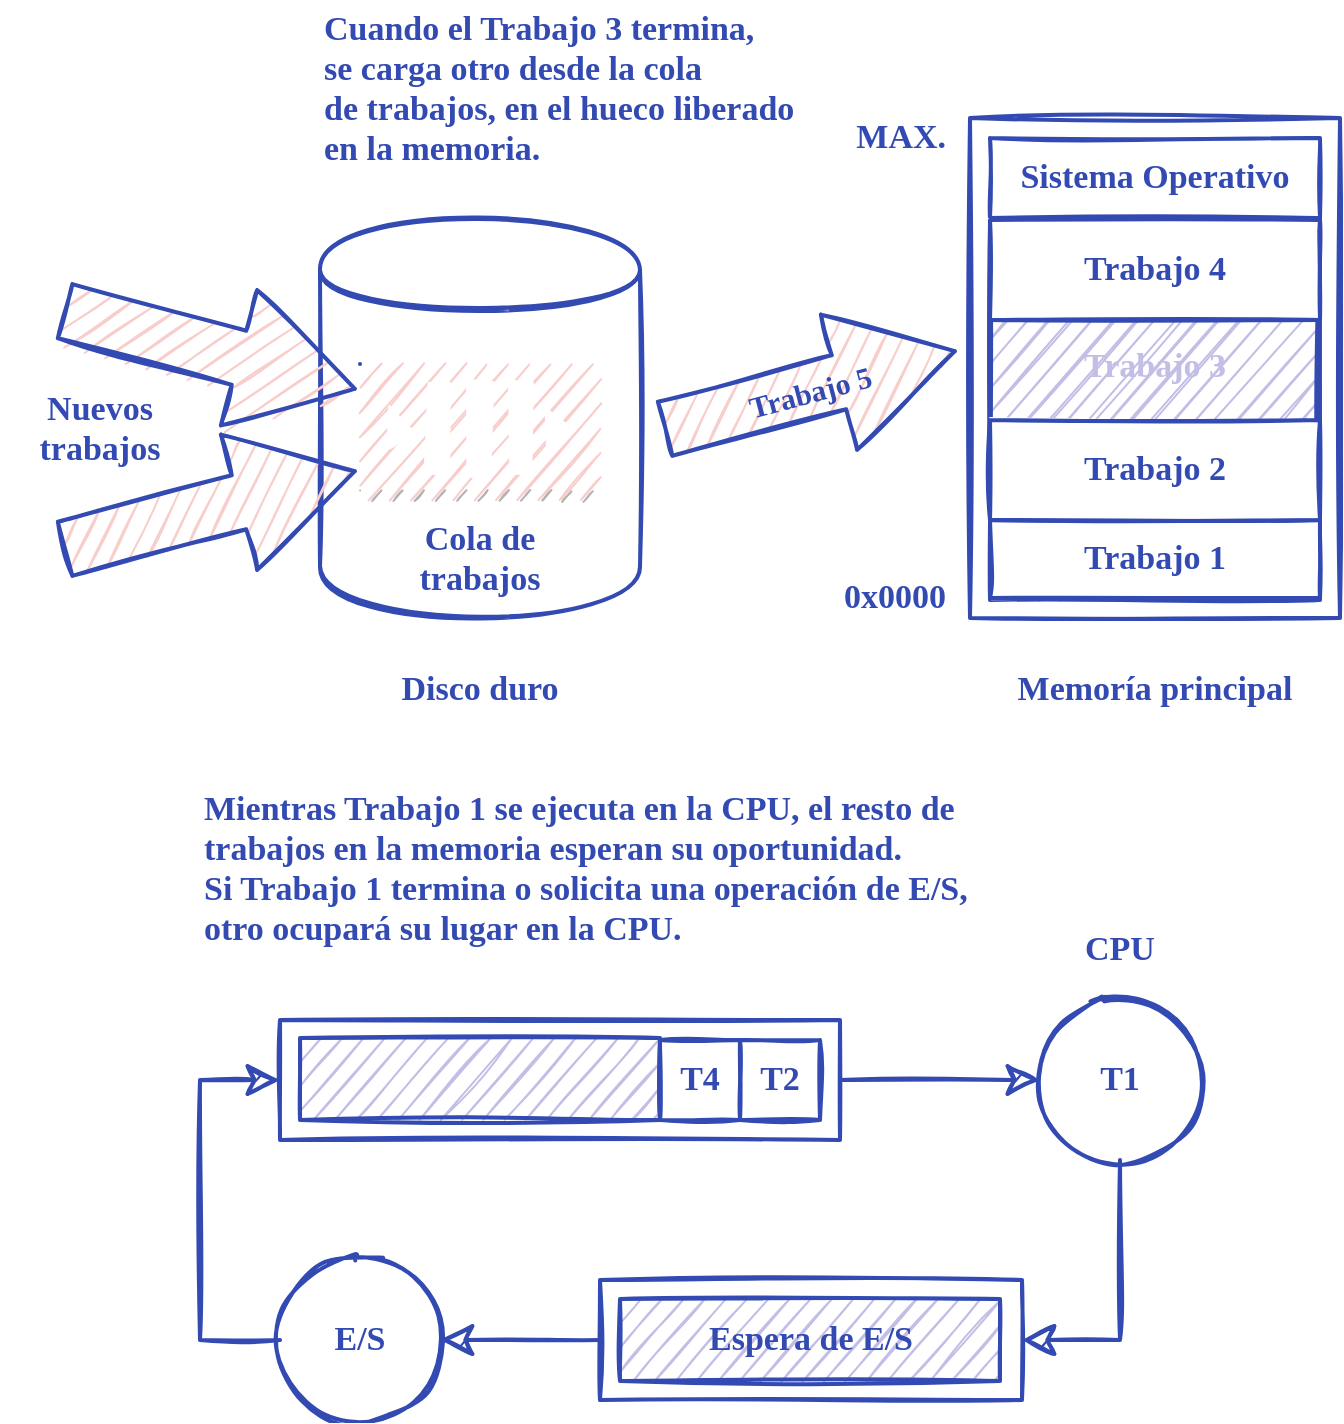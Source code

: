<mxfile version="15.3.0" type="google"><diagram id="akEowiJKr_ScigKzrRVM" name="Page-1"><mxGraphModel dx="1502" dy="1162" grid="1" gridSize="10" guides="1" tooltips="1" connect="1" arrows="1" fold="1" page="1" pageScale="1" pageWidth="689" pageHeight="517" math="0" shadow="0"><root><mxCell id="0"/><mxCell id="1" parent="0"/><mxCell id="vI9STG7ILOoUQgtM3d3V-52" value="" style="rounded=0;shadow=0;sketch=1;strokeWidth=2;fontFamily=Ink Free;fontSize=17;spacing=20;strokeColor=#324AB2;fontColor=#324AB2;fillColor=#C2BEE6;fontSource=https%3A%2F%2Full-esit-sistemas-operativos.github.io%2Fssoo-apuntes%2Ffonts%2FInkFree.woff;fontStyle=1;spacingBottom=5;" parent="1" vertex="1"><mxGeometry x="1690" y="699.5" width="190" height="41" as="geometry"/></mxCell><mxCell id="x2d5_n1oX765ovMaB82s-9" value="" style="rounded=0;shadow=0;sketch=1;strokeWidth=2;fillColor=none;fontFamily=Ink Free;fontSize=17;spacing=20;strokeColor=#324AB2;fontColor=#324AB2;spacingBottom=5;fontStyle=1" parent="1" vertex="1"><mxGeometry x="1865" y="109" width="185" height="250" as="geometry"/></mxCell><mxCell id="vI9STG7ILOoUQgtM3d3V-18" value="" style="rounded=0;shadow=0;sketch=1;strokeWidth=2;fontFamily=Ink Free;fontSize=17;spacing=20;strokeColor=#324AB2;fontColor=#324AB2;fillColor=#C2BEE6;fontSource=https%3A%2F%2Full-esit-sistemas-operativos.github.io%2Fssoo-apuntes%2Ffonts%2FInkFree.woff;fontStyle=1;spacingBottom=5;" parent="1" vertex="1"><mxGeometry x="1875" y="159" width="165" height="191" as="geometry"/></mxCell><mxCell id="x2d5_n1oX765ovMaB82s-6" value="Sistema Operativo" style="rounded=0;shadow=0;sketch=1;strokeWidth=2;fillColor=none;fontFamily=Ink Free;fontSize=17;spacing=20;strokeColor=#324AB2;fontColor=#324AB2;spacingBottom=5;fontStyle=1" parent="1" vertex="1"><mxGeometry x="1875" y="119" width="165" height="40" as="geometry"/></mxCell><mxCell id="x2d5_n1oX765ovMaB82s-7" value="Trabajo 1" style="rounded=0;shadow=0;sketch=1;strokeWidth=2;fillColor=default;fontFamily=Ink Free;fontSize=17;spacing=20;strokeColor=#324AB2;fontColor=#324AB2;spacingBottom=5;fontStyle=1" parent="1" vertex="1"><mxGeometry x="1875" y="310" width="165" height="39" as="geometry"/></mxCell><mxCell id="x2d5_n1oX765ovMaB82s-10" value="Trabajo 2" style="rounded=0;shadow=0;sketch=1;strokeWidth=2;fillColor=default;fontFamily=Ink Free;fontSize=17;spacing=20;strokeColor=#324AB2;fontColor=#324AB2;spacingBottom=5;fontStyle=1" parent="1" vertex="1"><mxGeometry x="1875" y="260" width="165" height="50" as="geometry"/></mxCell><mxCell id="x2d5_n1oX765ovMaB82s-12" value="Trabajo 4" style="rounded=0;shadow=0;sketch=1;strokeWidth=2;fillColor=default;fontFamily=Ink Free;fontSize=17;spacing=20;strokeColor=#324AB2;fontColor=#324AB2;spacingBottom=5;fontStyle=1" parent="1" vertex="1"><mxGeometry x="1875" y="160" width="165" height="50" as="geometry"/></mxCell><mxCell id="x2d5_n1oX765ovMaB82s-51" value="0x0000" style="text;strokeColor=none;fillColor=none;align=right;verticalAlign=middle;rounded=0;shadow=0;sketch=1;fontFamily=Ink Free;fontSize=17;fontStyle=1;spacingRight=10;fontColor=#324AB2;spacingBottom=5;" parent="1" vertex="1"><mxGeometry x="1790" y="339" width="75" height="20" as="geometry"/></mxCell><mxCell id="x2d5_n1oX765ovMaB82s-52" value="MAX." style="text;strokeColor=none;fillColor=none;align=right;verticalAlign=middle;rounded=0;shadow=0;sketch=1;fontFamily=Ink Free;fontSize=17;fontStyle=1;spacingRight=10;fontColor=#324AB2;spacingBottom=5;" parent="1" vertex="1"><mxGeometry x="1790" y="109" width="75" height="20" as="geometry"/></mxCell><mxCell id="vI9STG7ILOoUQgtM3d3V-3" value="" style="shape=datastore;whiteSpace=wrap;html=1;shadow=0;sketch=1;strokeColor=#324AB2;strokeWidth=2;" parent="1" vertex="1"><mxGeometry x="1540" y="159" width="160" height="200" as="geometry"/></mxCell><mxCell id="vI9STG7ILOoUQgtM3d3V-5" value="" style="outlineConnect=0;dashed=0;verticalLabelPosition=bottom;verticalAlign=top;align=center;shape=mxgraph.aws3.queue;fillColor=#F8CECC;gradientColor=none;shadow=0;sketch=1;strokeColor=#324AB2;strokeWidth=2;" parent="1" vertex="1"><mxGeometry x="1560" y="232" width="120" height="68" as="geometry"/></mxCell><mxCell id="vI9STG7ILOoUQgtM3d3V-8" value="Disco duro" style="text;align=center;verticalAlign=middle;rounded=0;shadow=0;sketch=1;fontFamily=Ink Free;fontSize=17;fontStyle=1;flipV=0;flipH=1;fontSource=https%3A%2F%2Full-esit-sistemas-operativos.github.io%2Fssoo-apuntes%2Ffonts%2FInkFree.woff;spacingBottom=5;fontColor=#324AB2;" parent="1" vertex="1"><mxGeometry x="1540" y="370" width="160" height="50" as="geometry"/></mxCell><mxCell id="vI9STG7ILOoUQgtM3d3V-9" value="Cola de&#10;trabajos" style="text;align=center;verticalAlign=middle;rounded=0;shadow=0;sketch=1;fontFamily=Ink Free;fontSize=17;fontStyle=1;flipV=0;flipH=1;fontSource=https%3A%2F%2Full-esit-sistemas-operativos.github.io%2Fssoo-apuntes%2Ffonts%2FInkFree.woff;spacingBottom=5;fontColor=#324AB2;" parent="1" vertex="1"><mxGeometry x="1560" y="310" width="120" height="40" as="geometry"/></mxCell><mxCell id="vI9STG7ILOoUQgtM3d3V-15" value="" style="html=1;outlineConnect=0;whiteSpace=wrap;fillColor=#F8CECC;shape=mxgraph.archimate3.process;shadow=0;sketch=1;strokeColor=#324AB2;rotation=15;strokeWidth=2;" parent="1" vertex="1"><mxGeometry x="1410" y="190" width="150" height="70" as="geometry"/></mxCell><mxCell id="vI9STG7ILOoUQgtM3d3V-16" value="" style="html=1;outlineConnect=0;whiteSpace=wrap;fillColor=#F8CECC;shape=mxgraph.archimate3.process;shadow=0;sketch=1;strokeColor=#324AB2;rotation=-15;strokeWidth=2;" parent="1" vertex="1"><mxGeometry x="1410" y="270" width="150" height="70" as="geometry"/></mxCell><mxCell id="vI9STG7ILOoUQgtM3d3V-17" value="Nuevos&#10;trabajos" style="text;align=center;verticalAlign=middle;rounded=0;shadow=0;sketch=1;fontFamily=Ink Free;fontSize=17;fontStyle=1;flipV=0;flipH=1;fontSource=https%3A%2F%2Full-esit-sistemas-operativos.github.io%2Fssoo-apuntes%2Ffonts%2FInkFree.woff;spacingBottom=5;fontColor=#324AB2;" parent="1" vertex="1"><mxGeometry x="1380" y="240" width="100" height="50" as="geometry"/></mxCell><mxCell id="vI9STG7ILOoUQgtM3d3V-19" value="Memoría principal" style="text;align=center;verticalAlign=middle;rounded=0;shadow=0;sketch=1;fontFamily=Ink Free;fontSize=17;fontStyle=1;flipV=0;flipH=1;fontSource=https%3A%2F%2Full-esit-sistemas-operativos.github.io%2Fssoo-apuntes%2Ffonts%2FInkFree.woff;spacingBottom=5;fontColor=#324AB2;" parent="1" vertex="1"><mxGeometry x="1865" y="370" width="185" height="50" as="geometry"/></mxCell><mxCell id="vI9STG7ILOoUQgtM3d3V-20" value="Trabajo 5" style="outlineConnect=0;fillColor=#F8CECC;shape=mxgraph.archimate3.process;shadow=0;sketch=1;strokeColor=#324AB2;rotation=-15;fontFamily=Ink Free;fontSource=https%3A%2F%2Full-esit-sistemas-operativos.github.io%2Fssoo-apuntes%2Ffonts%2FInkFree.woff;fontColor=#324AB2;fontSize=15;fontStyle=1;strokeWidth=2;" parent="1" vertex="1"><mxGeometry x="1710" y="210" width="150" height="70" as="geometry"/></mxCell><mxCell id="vI9STG7ILOoUQgtM3d3V-21" value="Trabajo 3" style="rounded=0;shadow=0;sketch=1;strokeWidth=2;fillColor=none;fontFamily=Ink Free;fontSize=17;spacing=20;strokeColor=none;fontColor=#C2BEE6;spacingBottom=5;fontStyle=1" parent="1" vertex="1"><mxGeometry x="1875" y="208" width="165" height="51" as="geometry"/></mxCell><mxCell id="vI9STG7ILOoUQgtM3d3V-26" value="Cuando el Trabajo 3 termina,&#10;se carga otro desde la cola&#10;de trabajos, en el hueco liberado&#10;en la memoria." style="rounded=0;shadow=0;sketch=1;strokeWidth=2;fillColor=none;fontFamily=Ink Free;fontSize=17;spacing=2;strokeColor=none;fontColor=#324AB2;spacingBottom=5;fontStyle=1;align=left;" parent="1" vertex="1"><mxGeometry x="1540" y="50" width="260" height="90" as="geometry"/></mxCell><mxCell id="vI9STG7ILOoUQgtM3d3V-27" value="" style="rounded=0;shadow=0;sketch=1;strokeWidth=2;fillColor=none;fontFamily=Ink Free;fontSize=17;spacing=20;fontStyle=1;strokeColor=#324AB2;fontColor=#324AB2;spacingBottom=5;" parent="1" vertex="1"><mxGeometry x="1520" y="560" width="280" height="60" as="geometry"/></mxCell><mxCell id="vI9STG7ILOoUQgtM3d3V-29" value="Espera de E/S" style="rounded=0;shadow=0;sketch=1;strokeWidth=2;fillColor=none;fontFamily=Ink Free;fontSize=17;spacing=20;fontStyle=1;strokeColor=#324AB2;fontColor=#324AB2;spacingBottom=5;" parent="1" vertex="1"><mxGeometry x="1680" y="690" width="211" height="60" as="geometry"/></mxCell><mxCell id="vI9STG7ILOoUQgtM3d3V-33" value="" style="endArrow=none;strokeWidth=2;fontFamily=Ink Free;fontSize=17;sketch=1;endSize=12;rounded=0;endFill=0;startSize=12;startArrow=classic;startFill=1;strokeColor=#324AB2;fontColor=#324AB2;spacingBottom=5;fontStyle=1;exitX=0;exitY=0.5;exitDx=0;exitDy=0;entryX=1;entryY=0.5;entryDx=0;entryDy=0;" parent="1" source="vI9STG7ILOoUQgtM3d3V-37" target="vI9STG7ILOoUQgtM3d3V-27" edge="1"><mxGeometry width="50" height="50" relative="1" as="geometry"><mxPoint x="1840" y="590" as="sourcePoint"/><mxPoint x="1760" y="589.5" as="targetPoint"/></mxGeometry></mxCell><mxCell id="vI9STG7ILOoUQgtM3d3V-36" value="" style="endArrow=none;strokeWidth=2;fontFamily=Ink Free;fontSize=17;sketch=1;endSize=12;rounded=0;endFill=0;startSize=12;startArrow=classic;startFill=1;exitX=1;exitY=0.5;exitDx=0;exitDy=0;strokeColor=#324AB2;fontColor=#324AB2;spacingBottom=5;fontStyle=1;entryX=0.5;entryY=1;entryDx=0;entryDy=0;" parent="1" source="vI9STG7ILOoUQgtM3d3V-29" target="vI9STG7ILOoUQgtM3d3V-37" edge="1"><mxGeometry width="50" height="50" relative="1" as="geometry"><mxPoint x="1481.5" y="740" as="sourcePoint"/><mxPoint x="1930" y="720" as="targetPoint"/><Array as="points"><mxPoint x="1940" y="720"/></Array></mxGeometry></mxCell><mxCell id="vI9STG7ILOoUQgtM3d3V-37" value="T1" style="ellipse;aspect=fixed;rounded=0;shadow=0;fontFamily=Ink Free;fontSize=17;strokeWidth=2;fillColor=none;spacing=20;sketch=1;align=center;strokeColor=#324AB2;fontColor=#324AB2;spacingBottom=5;fontStyle=1" parent="1" vertex="1"><mxGeometry x="1900" y="550" width="80" height="80" as="geometry"/></mxCell><mxCell id="vI9STG7ILOoUQgtM3d3V-41" value="E/S" style="ellipse;aspect=fixed;rounded=0;shadow=0;fontFamily=Ink Free;fontSize=17;strokeWidth=2;fillColor=none;spacing=20;sketch=1;align=center;strokeColor=#324AB2;fontColor=#324AB2;spacingBottom=5;fontStyle=1" parent="1" vertex="1"><mxGeometry x="1520" y="680" width="80" height="80" as="geometry"/></mxCell><mxCell id="vI9STG7ILOoUQgtM3d3V-42" value="" style="endArrow=none;strokeWidth=2;fontFamily=Ink Free;fontSize=17;sketch=1;endSize=12;rounded=0;endFill=0;startSize=12;startArrow=classic;startFill=1;exitX=1;exitY=0.5;exitDx=0;exitDy=0;entryX=0;entryY=0.5;entryDx=0;entryDy=0;strokeColor=#324AB2;fontColor=#324AB2;spacingBottom=5;fontStyle=1" parent="1" source="vI9STG7ILOoUQgtM3d3V-41" target="vI9STG7ILOoUQgtM3d3V-29" edge="1"><mxGeometry width="50" height="50" relative="1" as="geometry"><mxPoint x="1563" y="750" as="sourcePoint"/><mxPoint x="1590" y="760" as="targetPoint"/></mxGeometry></mxCell><mxCell id="vI9STG7ILOoUQgtM3d3V-43" value="" style="endArrow=none;strokeWidth=2;fontFamily=Ink Free;fontSize=17;sketch=1;endSize=12;rounded=0;endFill=0;startSize=12;startArrow=classic;startFill=1;entryX=0;entryY=0.5;entryDx=0;entryDy=0;strokeColor=#324AB2;fontColor=#324AB2;spacingBottom=5;fontStyle=1;exitX=0;exitY=0.5;exitDx=0;exitDy=0;" parent="1" source="vI9STG7ILOoUQgtM3d3V-27" target="vI9STG7ILOoUQgtM3d3V-41" edge="1"><mxGeometry width="50" height="50" relative="1" as="geometry"><mxPoint x="1479" y="590" as="sourcePoint"/><mxPoint x="1479.04" y="832" as="targetPoint"/><Array as="points"><mxPoint x="1480" y="590"/><mxPoint x="1480" y="720"/></Array></mxGeometry></mxCell><mxCell id="vI9STG7ILOoUQgtM3d3V-46" value="T2" style="rounded=0;shadow=0;sketch=1;strokeWidth=2;fillColor=default;fontFamily=Ink Free;fontSize=17;spacing=20;strokeColor=#324AB2;fontColor=#324AB2;spacingBottom=5;fontStyle=1" parent="1" vertex="1"><mxGeometry x="1750" y="570" width="40" height="40" as="geometry"/></mxCell><mxCell id="vI9STG7ILOoUQgtM3d3V-47" value="T4" style="rounded=0;shadow=0;sketch=1;strokeWidth=2;fillColor=default;fontFamily=Ink Free;fontSize=17;spacing=20;strokeColor=#324AB2;fontColor=#324AB2;spacingBottom=5;fontStyle=1" parent="1" vertex="1"><mxGeometry x="1710" y="570" width="40" height="40" as="geometry"/></mxCell><mxCell id="vI9STG7ILOoUQgtM3d3V-49" value="CPU" style="text;align=center;verticalAlign=middle;rounded=0;shadow=0;sketch=1;fontFamily=Ink Free;fontSize=17;fontStyle=1;flipV=0;flipH=1;fontSource=https%3A%2F%2Full-esit-sistemas-operativos.github.io%2Fssoo-apuntes%2Ffonts%2FInkFree.woff;spacingBottom=5;fontColor=#324AB2;" parent="1" vertex="1"><mxGeometry x="1847.5" y="500" width="185" height="50" as="geometry"/></mxCell><mxCell id="vI9STG7ILOoUQgtM3d3V-51" value="" style="rounded=0;shadow=0;sketch=1;strokeWidth=2;fontFamily=Ink Free;fontSize=17;spacing=20;strokeColor=#324AB2;fontColor=#324AB2;fillColor=#C2BEE6;fontSource=https%3A%2F%2Full-esit-sistemas-operativos.github.io%2Fssoo-apuntes%2Ffonts%2FInkFree.woff;fontStyle=1;spacingBottom=5;" parent="1" vertex="1"><mxGeometry x="1530" y="569" width="180" height="41" as="geometry"/></mxCell><mxCell id="vI9STG7ILOoUQgtM3d3V-53" value="Mientras Trabajo 1 se ejecuta en la CPU, el resto de&#10;trabajos en la memoria esperan su oportunidad.&#10;Si Trabajo 1 termina o solicita una operación de E/S,&#10;otro ocupará su lugar en la CPU." style="rounded=0;shadow=0;sketch=1;strokeWidth=2;fillColor=none;fontFamily=Ink Free;fontSize=17;spacing=2;strokeColor=none;fontColor=#324AB2;spacingBottom=5;fontStyle=1;align=left;" parent="1" vertex="1"><mxGeometry x="1480" y="440" width="390" height="90" as="geometry"/></mxCell></root></mxGraphModel></diagram></mxfile>
